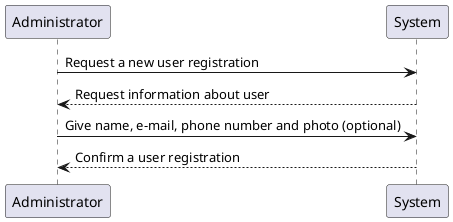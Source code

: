 @startuml
'https://plantuml.com/sequence-diagram

Administrator -> System: Request a new user registration
Administrator <-- System: Request information about user
Administrator -> System: Give name, e-mail, phone number and photo (optional)
Administrator <-- System: Confirm a user registration
@enduml